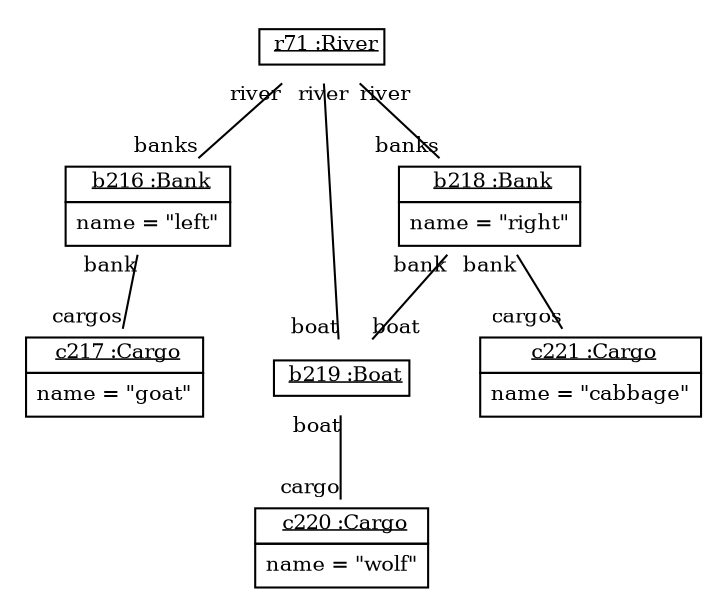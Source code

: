 graph ObjectDiagram {
   node [shape = none, fontsize = 10];
   edge [fontsize = 10];
   compound=true;

r71 [label=<<table border='0' cellborder='1' cellspacing='0'> <tr> <td> <u>r71 :River</u></td></tr></table>>];
b216 [label=<<table border='0' cellborder='1' cellspacing='0'> <tr> <td> <u>b216 :Bank</u></td></tr><tr><td><table border='0' cellborder='0' cellspacing='0'><tr><td>name = "left"</td></tr></table></td></tr></table>>];
c217 [label=<<table border='0' cellborder='1' cellspacing='0'> <tr> <td> <u>c217 :Cargo</u></td></tr><tr><td><table border='0' cellborder='0' cellspacing='0'><tr><td>name = "goat"</td></tr></table></td></tr></table>>];
b218 [label=<<table border='0' cellborder='1' cellspacing='0'> <tr> <td> <u>b218 :Bank</u></td></tr><tr><td><table border='0' cellborder='0' cellspacing='0'><tr><td>name = "right"</td></tr></table></td></tr></table>>];
b219 [label=<<table border='0' cellborder='1' cellspacing='0'> <tr> <td> <u>b219 :Boat</u></td></tr></table>>];
c220 [label=<<table border='0' cellborder='1' cellspacing='0'> <tr> <td> <u>c220 :Cargo</u></td></tr><tr><td><table border='0' cellborder='0' cellspacing='0'><tr><td>name = "wolf"</td></tr></table></td></tr></table>>];
c221 [label=<<table border='0' cellborder='1' cellspacing='0'> <tr> <td> <u>c221 :Cargo</u></td></tr><tr><td><table border='0' cellborder='0' cellspacing='0'><tr><td>name = "cabbage"</td></tr></table></td></tr></table>>];

r71 -- b216 [headlabel = "banks" taillabel = "river"];
r71 -- b218 [headlabel = "banks" taillabel = "river"];
r71 -- b219 [headlabel = "boat" taillabel = "river"];
b216 -- c217 [headlabel = "cargos" taillabel = "bank"];
b218 -- b219 [headlabel = "boat" taillabel = "bank"];
b218 -- c221 [headlabel = "cargos" taillabel = "bank"];
b219 -- c220 [headlabel = "cargo" taillabel = "boat"];
}
